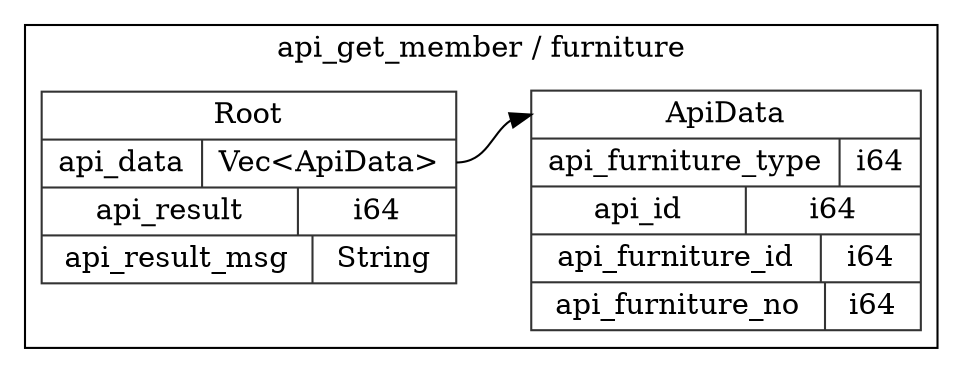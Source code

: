 digraph {
  rankdir=LR;
  subgraph cluster_0 {
    label="api_get_member / furniture";
    node [style="filled", color=white, style="solid", color=gray20];
    api_get_member__furniture__Root [label="<Root> Root  | { api_data | <api_data> Vec\<ApiData\> } | { api_result | <api_result> i64 } | { api_result_msg | <api_result_msg> String }", shape=record];
    api_get_member__furniture__ApiData;
    api_get_member__furniture__Root:api_data:e -> api_get_member__furniture__ApiData:ApiData:w;
    api_get_member__furniture__ApiData [label="<ApiData> ApiData  | { api_furniture_type | <api_furniture_type> i64 } | { api_id | <api_id> i64 } | { api_furniture_id | <api_furniture_id> i64 } | { api_furniture_no | <api_furniture_no> i64 }", shape=record];
  }
}
